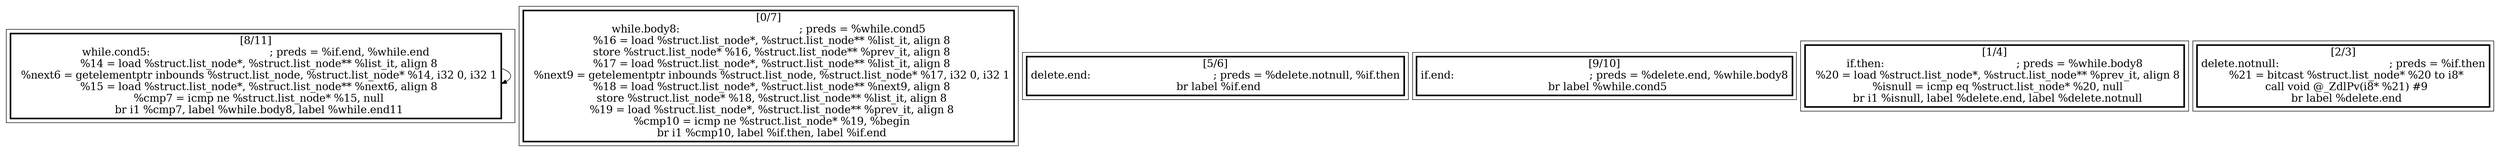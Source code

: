 
digraph G {





subgraph cluster4 {


node267 [penwidth=3.0,fontsize=20,shape=rectangle,label="[8/11]
while.cond5:                                      ; preds = %if.end, %while.end
  %14 = load %struct.list_node*, %struct.list_node** %list_it, align 8
  %next6 = getelementptr inbounds %struct.list_node, %struct.list_node* %14, i32 0, i32 1
  %15 = load %struct.list_node*, %struct.list_node** %next6, align 8
  %cmp7 = icmp ne %struct.list_node* %15, null
  br i1 %cmp7, label %while.body8, label %while.end11
" ]

node267->node267 [ ]


}

subgraph cluster3 {


node266 [penwidth=3.0,fontsize=20,shape=rectangle,label="[0/7]
while.body8:                                      ; preds = %while.cond5
  %16 = load %struct.list_node*, %struct.list_node** %list_it, align 8
  store %struct.list_node* %16, %struct.list_node** %prev_it, align 8
  %17 = load %struct.list_node*, %struct.list_node** %list_it, align 8
  %next9 = getelementptr inbounds %struct.list_node, %struct.list_node* %17, i32 0, i32 1
  %18 = load %struct.list_node*, %struct.list_node** %next9, align 8
  store %struct.list_node* %18, %struct.list_node** %list_it, align 8
  %19 = load %struct.list_node*, %struct.list_node** %prev_it, align 8
  %cmp10 = icmp ne %struct.list_node* %19, %begin
  br i1 %cmp10, label %if.then, label %if.end
" ]



}

subgraph cluster2 {


node265 [penwidth=3.0,fontsize=20,shape=rectangle,label="[5/6]
delete.end:                                       ; preds = %delete.notnull, %if.then
  br label %if.end
" ]



}

subgraph cluster5 {


node268 [penwidth=3.0,fontsize=20,shape=rectangle,label="[9/10]
if.end:                                           ; preds = %delete.end, %while.body8
  br label %while.cond5
" ]



}

subgraph cluster0 {


node263 [penwidth=3.0,fontsize=20,shape=rectangle,label="[1/4]
if.then:                                          ; preds = %while.body8
  %20 = load %struct.list_node*, %struct.list_node** %prev_it, align 8
  %isnull = icmp eq %struct.list_node* %20, null
  br i1 %isnull, label %delete.end, label %delete.notnull
" ]



}

subgraph cluster1 {


node264 [penwidth=3.0,fontsize=20,shape=rectangle,label="[2/3]
delete.notnull:                                   ; preds = %if.then
  %21 = bitcast %struct.list_node* %20 to i8*
  call void @_ZdlPv(i8* %21) #9
  br label %delete.end
" ]



}

}
